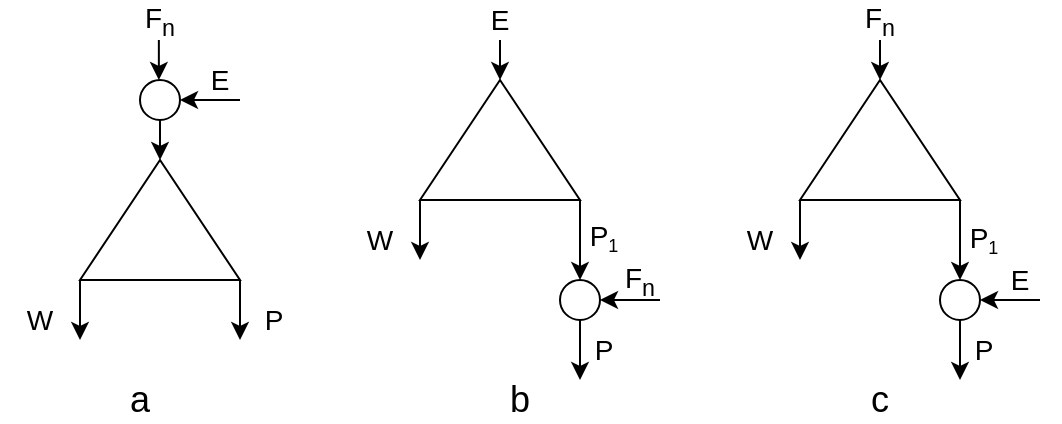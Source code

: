 <mxfile scale="20" border="0">
    <diagram id="voXNYClXei8BqZe0r_Rz" name="Page-1">
        <mxGraphModel dx="272" dy="163" grid="1" gridSize="10" guides="1" tooltips="1" connect="1" arrows="1" fold="1" page="1" pageScale="1" pageWidth="827" pageHeight="1169" math="0" shadow="0">
            <root>
                <mxCell id="0"/>
                <mxCell id="1" parent="0"/>
                <mxCell id="41" value="" style="endArrow=classic;html=1;" parent="1" edge="1">
                    <mxGeometry width="50" height="50" relative="1" as="geometry">
                        <mxPoint x="310" y="80" as="sourcePoint"/>
                        <mxPoint x="310" y="100" as="targetPoint"/>
                    </mxGeometry>
                </mxCell>
                <mxCell id="42" value="" style="endArrow=classic;html=1;" parent="1" edge="1">
                    <mxGeometry width="50" height="50" relative="1" as="geometry">
                        <mxPoint x="270" y="160" as="sourcePoint"/>
                        <mxPoint x="270" y="190" as="targetPoint"/>
                    </mxGeometry>
                </mxCell>
                <mxCell id="43" value="" style="triangle;whiteSpace=wrap;html=1;rotation=-90;" parent="1" vertex="1">
                    <mxGeometry x="280" y="90" width="60" height="80" as="geometry"/>
                </mxCell>
                <mxCell id="44" value="" style="endArrow=classic;html=1;entryX=0.5;entryY=0;entryDx=0;entryDy=0;" parent="1" edge="1" target="48">
                    <mxGeometry width="50" height="50" relative="1" as="geometry">
                        <mxPoint x="350" y="160" as="sourcePoint"/>
                        <mxPoint x="350" y="190" as="targetPoint"/>
                    </mxGeometry>
                </mxCell>
                <mxCell id="45" value="&lt;font style=&quot;font-size: 14px&quot;&gt;E&lt;/font&gt;" style="text;html=1;strokeColor=none;fillColor=none;align=center;verticalAlign=middle;whiteSpace=wrap;rounded=0;" parent="1" vertex="1">
                    <mxGeometry x="290" y="60" width="40" height="20" as="geometry"/>
                </mxCell>
                <mxCell id="46" value="&lt;font style=&quot;font-size: 14px&quot;&gt;W&lt;/font&gt;" style="text;html=1;strokeColor=none;fillColor=none;align=center;verticalAlign=middle;whiteSpace=wrap;rounded=0;" parent="1" vertex="1">
                    <mxGeometry x="230" y="170" width="40" height="20" as="geometry"/>
                </mxCell>
                <mxCell id="48" value="" style="ellipse;whiteSpace=wrap;html=1;aspect=fixed;" parent="1" vertex="1">
                    <mxGeometry x="340" y="200" width="20" height="20" as="geometry"/>
                </mxCell>
                <mxCell id="49" value="" style="endArrow=classic;html=1;entryX=1;entryY=0.5;entryDx=0;entryDy=0;" parent="1" target="48" edge="1">
                    <mxGeometry width="50" height="50" relative="1" as="geometry">
                        <mxPoint x="390" y="210" as="sourcePoint"/>
                        <mxPoint x="350" y="380" as="targetPoint"/>
                    </mxGeometry>
                </mxCell>
                <mxCell id="53" value="&lt;span style=&quot;font-size: 14px&quot;&gt;F&lt;sub&gt;n&lt;/sub&gt;&lt;/span&gt;" style="text;html=1;strokeColor=none;fillColor=none;align=center;verticalAlign=middle;whiteSpace=wrap;rounded=0;" parent="1" vertex="1">
                    <mxGeometry x="360" y="190" width="40" height="20" as="geometry"/>
                </mxCell>
                <mxCell id="54" value="" style="endArrow=classic;html=1;exitX=0;exitY=0;exitDx=0;exitDy=0;" parent="1" edge="1">
                    <mxGeometry width="50" height="50" relative="1" as="geometry">
                        <mxPoint x="350" y="220" as="sourcePoint"/>
                        <mxPoint x="350" y="250" as="targetPoint"/>
                    </mxGeometry>
                </mxCell>
                <mxCell id="56" value="" style="endArrow=classic;html=1;" parent="1" edge="1">
                    <mxGeometry width="50" height="50" relative="1" as="geometry">
                        <mxPoint x="500" y="80" as="sourcePoint"/>
                        <mxPoint x="500" y="100" as="targetPoint"/>
                    </mxGeometry>
                </mxCell>
                <mxCell id="57" value="" style="endArrow=classic;html=1;" parent="1" edge="1">
                    <mxGeometry width="50" height="50" relative="1" as="geometry">
                        <mxPoint x="460" y="160.0" as="sourcePoint"/>
                        <mxPoint x="460" y="190" as="targetPoint"/>
                    </mxGeometry>
                </mxCell>
                <mxCell id="58" value="" style="triangle;whiteSpace=wrap;html=1;rotation=-90;" parent="1" vertex="1">
                    <mxGeometry x="470" y="90" width="60" height="80" as="geometry"/>
                </mxCell>
                <mxCell id="59" value="" style="endArrow=classic;html=1;entryX=0.5;entryY=0;entryDx=0;entryDy=0;" parent="1" edge="1" target="62">
                    <mxGeometry width="50" height="50" relative="1" as="geometry">
                        <mxPoint x="540" y="160.0" as="sourcePoint"/>
                        <mxPoint x="540" y="190" as="targetPoint"/>
                    </mxGeometry>
                </mxCell>
                <mxCell id="60" value="&lt;font style=&quot;font-size: 14px&quot;&gt;E&lt;/font&gt;" style="text;html=1;strokeColor=none;fillColor=none;align=center;verticalAlign=middle;whiteSpace=wrap;rounded=0;" parent="1" vertex="1">
                    <mxGeometry x="550" y="190" width="40" height="20" as="geometry"/>
                </mxCell>
                <mxCell id="61" value="&lt;font style=&quot;font-size: 14px&quot;&gt;W&lt;/font&gt;" style="text;html=1;strokeColor=none;fillColor=none;align=center;verticalAlign=middle;whiteSpace=wrap;rounded=0;" parent="1" vertex="1">
                    <mxGeometry x="420" y="170" width="40" height="20" as="geometry"/>
                </mxCell>
                <mxCell id="62" value="" style="ellipse;whiteSpace=wrap;html=1;aspect=fixed;" parent="1" vertex="1">
                    <mxGeometry x="530" y="200" width="20" height="20" as="geometry"/>
                </mxCell>
                <mxCell id="63" value="" style="endArrow=classic;html=1;entryX=1;entryY=0.5;entryDx=0;entryDy=0;" parent="1" target="62" edge="1">
                    <mxGeometry width="50" height="50" relative="1" as="geometry">
                        <mxPoint x="580" y="210" as="sourcePoint"/>
                        <mxPoint x="540" y="380" as="targetPoint"/>
                    </mxGeometry>
                </mxCell>
                <mxCell id="64" value="&lt;span style=&quot;font-size: 14px&quot;&gt;F&lt;sub&gt;n&lt;/sub&gt;&lt;/span&gt;" style="text;html=1;strokeColor=none;fillColor=none;align=center;verticalAlign=middle;whiteSpace=wrap;rounded=0;" parent="1" vertex="1">
                    <mxGeometry x="480" y="60" width="40" height="20" as="geometry"/>
                </mxCell>
                <mxCell id="65" value="" style="endArrow=classic;html=1;exitX=0;exitY=0;exitDx=0;exitDy=0;" parent="1" edge="1">
                    <mxGeometry width="50" height="50" relative="1" as="geometry">
                        <mxPoint x="540" y="220" as="sourcePoint"/>
                        <mxPoint x="540" y="250" as="targetPoint"/>
                    </mxGeometry>
                </mxCell>
                <mxCell id="98" value="&lt;font style=&quot;font-size: 18px;&quot;&gt;a&lt;/font&gt;" style="text;html=1;strokeColor=none;fillColor=none;align=center;verticalAlign=middle;whiteSpace=wrap;rounded=0;" parent="1" vertex="1">
                    <mxGeometry x="110" y="250" width="40" height="20" as="geometry"/>
                </mxCell>
                <mxCell id="99" value="&lt;font style=&quot;font-size: 18px;&quot;&gt;b&lt;/font&gt;" style="text;html=1;strokeColor=none;fillColor=none;align=center;verticalAlign=middle;whiteSpace=wrap;rounded=0;" parent="1" vertex="1">
                    <mxGeometry x="300" y="250" width="40" height="20" as="geometry"/>
                </mxCell>
                <mxCell id="100" value="&lt;font style=&quot;font-size: 18px;&quot;&gt;c&lt;/font&gt;" style="text;html=1;strokeColor=none;fillColor=none;align=center;verticalAlign=middle;whiteSpace=wrap;rounded=0;" parent="1" vertex="1">
                    <mxGeometry x="480" y="250" width="40" height="20" as="geometry"/>
                </mxCell>
                <mxCell id="102" value="" style="endArrow=classic;html=1;" edge="1" parent="1">
                    <mxGeometry width="50" height="50" relative="1" as="geometry">
                        <mxPoint x="140" y="120" as="sourcePoint"/>
                        <mxPoint x="140" y="140" as="targetPoint"/>
                    </mxGeometry>
                </mxCell>
                <mxCell id="103" value="" style="endArrow=classic;html=1;" edge="1" parent="1">
                    <mxGeometry width="50" height="50" relative="1" as="geometry">
                        <mxPoint x="100" y="200" as="sourcePoint"/>
                        <mxPoint x="100" y="230" as="targetPoint"/>
                    </mxGeometry>
                </mxCell>
                <mxCell id="104" value="" style="triangle;whiteSpace=wrap;html=1;rotation=-90;" vertex="1" parent="1">
                    <mxGeometry x="110" y="130" width="60" height="80" as="geometry"/>
                </mxCell>
                <mxCell id="105" value="" style="endArrow=classic;html=1;entryX=0;entryY=1;entryDx=0;entryDy=0;" edge="1" parent="1">
                    <mxGeometry width="50" height="50" relative="1" as="geometry">
                        <mxPoint x="180" y="200" as="sourcePoint"/>
                        <mxPoint x="180" y="230" as="targetPoint"/>
                    </mxGeometry>
                </mxCell>
                <mxCell id="106" value="&lt;font style=&quot;font-size: 14px&quot;&gt;E&lt;/font&gt;" style="text;html=1;strokeColor=none;fillColor=none;align=center;verticalAlign=middle;whiteSpace=wrap;rounded=0;" vertex="1" parent="1">
                    <mxGeometry x="150" y="90" width="40" height="20" as="geometry"/>
                </mxCell>
                <mxCell id="107" value="&lt;font style=&quot;font-size: 14px&quot;&gt;W&lt;/font&gt;" style="text;html=1;strokeColor=none;fillColor=none;align=center;verticalAlign=middle;whiteSpace=wrap;rounded=0;" vertex="1" parent="1">
                    <mxGeometry x="60" y="210" width="40" height="20" as="geometry"/>
                </mxCell>
                <mxCell id="108" value="&lt;font style=&quot;font-size: 14px&quot;&gt;P&lt;/font&gt;" style="text;html=1;strokeColor=none;fillColor=none;align=center;verticalAlign=middle;whiteSpace=wrap;rounded=0;" vertex="1" parent="1">
                    <mxGeometry x="177" y="210" width="40" height="20" as="geometry"/>
                </mxCell>
                <mxCell id="109" value="" style="ellipse;whiteSpace=wrap;html=1;aspect=fixed;" vertex="1" parent="1">
                    <mxGeometry x="130" y="100" width="20" height="20" as="geometry"/>
                </mxCell>
                <mxCell id="110" value="" style="endArrow=classic;html=1;entryX=1;entryY=0.5;entryDx=0;entryDy=0;" edge="1" parent="1" target="109">
                    <mxGeometry width="50" height="50" relative="1" as="geometry">
                        <mxPoint x="180" y="110" as="sourcePoint"/>
                        <mxPoint x="140" y="290" as="targetPoint"/>
                    </mxGeometry>
                </mxCell>
                <mxCell id="111" value="" style="endArrow=classic;html=1;" edge="1" parent="1">
                    <mxGeometry width="50" height="50" relative="1" as="geometry">
                        <mxPoint x="139.43" y="80" as="sourcePoint"/>
                        <mxPoint x="139.43" y="100" as="targetPoint"/>
                    </mxGeometry>
                </mxCell>
                <mxCell id="112" value="&lt;span style=&quot;font-size: 14px&quot;&gt;F&lt;sub&gt;n&lt;/sub&gt;&lt;/span&gt;" style="text;html=1;strokeColor=none;fillColor=none;align=center;verticalAlign=middle;whiteSpace=wrap;rounded=0;" vertex="1" parent="1">
                    <mxGeometry x="120" y="60" width="40" height="20" as="geometry"/>
                </mxCell>
                <mxCell id="113" value="&lt;font style=&quot;&quot;&gt;&lt;span style=&quot;font-size: 14px;&quot;&gt;P&lt;/span&gt;&lt;sub style=&quot;&quot;&gt;&lt;font style=&quot;font-size: 9px;&quot;&gt;1&lt;/font&gt;&lt;/sub&gt;&lt;/font&gt;" style="text;html=1;strokeColor=none;fillColor=none;align=center;verticalAlign=middle;whiteSpace=wrap;rounded=0;" vertex="1" parent="1">
                    <mxGeometry x="342" y="169" width="40" height="20" as="geometry"/>
                </mxCell>
                <mxCell id="114" value="&lt;font style=&quot;&quot;&gt;&lt;span style=&quot;font-size: 14px;&quot;&gt;P&lt;/span&gt;&lt;sub style=&quot;&quot;&gt;&lt;font style=&quot;font-size: 9px;&quot;&gt;1&lt;/font&gt;&lt;/sub&gt;&lt;/font&gt;" style="text;html=1;strokeColor=none;fillColor=none;align=center;verticalAlign=middle;whiteSpace=wrap;rounded=0;" vertex="1" parent="1">
                    <mxGeometry x="532" y="170" width="40" height="20" as="geometry"/>
                </mxCell>
                <mxCell id="117" value="&lt;font style=&quot;font-size: 14px&quot;&gt;P&lt;/font&gt;" style="text;html=1;strokeColor=none;fillColor=none;align=center;verticalAlign=middle;whiteSpace=wrap;rounded=0;" vertex="1" parent="1">
                    <mxGeometry x="532" y="215" width="40" height="40" as="geometry"/>
                </mxCell>
                <mxCell id="118" value="&lt;font style=&quot;font-size: 14px&quot;&gt;P&lt;/font&gt;" style="text;html=1;strokeColor=none;fillColor=none;align=center;verticalAlign=middle;whiteSpace=wrap;rounded=0;" vertex="1" parent="1">
                    <mxGeometry x="342" y="220" width="40" height="30" as="geometry"/>
                </mxCell>
            </root>
        </mxGraphModel>
    </diagram>
</mxfile>